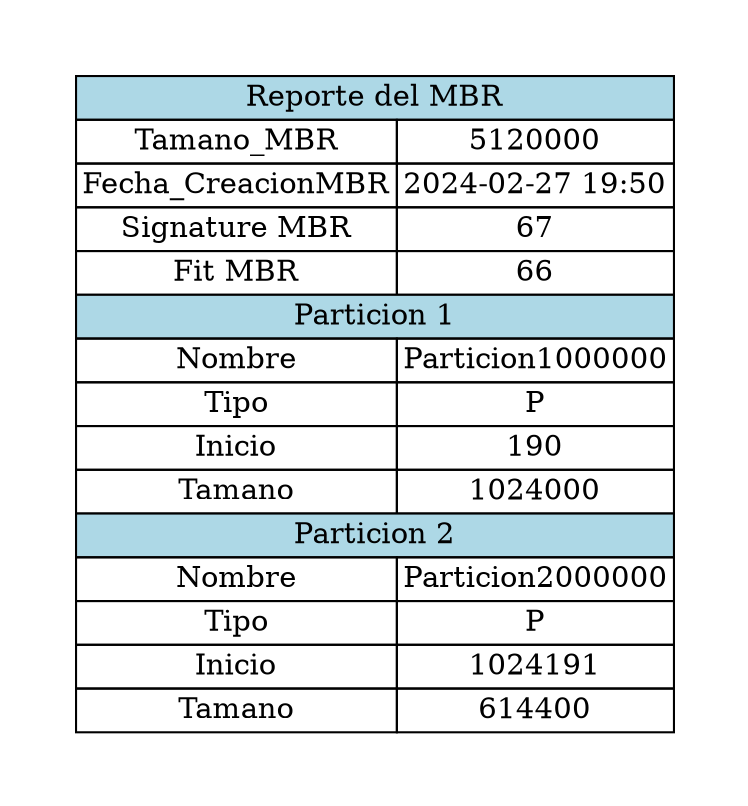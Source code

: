digraph { graph [pad="0.5", nodesep="0.5", ranksep="2", splines="ortho"];node [shape=plain]rankdir=LR;Foo [label=<<table border="0" cellborder="1" cellspacing="0"><tr><td colspan="2" bgcolor="lightblue">Reporte del MBR</td></tr><tr><td>Tamano_MBR</td><td>5120000</td></tr><tr><td>Fecha_CreacionMBR</td><td>2024-02-27 19:50</td></tr><tr><td>Signature MBR</td><td>67</td></tr><tr><td>Fit MBR</td><td>66</td></tr><tr><td colspan="2" bgcolor="lightblue">Particion 1</td></tr><tr><td>Nombre</td><td>Particion1000000</td></tr><tr><td>Tipo</td><td>P</td></tr><tr><td>Inicio</td><td>190</td></tr><tr><td>Tamano</td><td>1024000</td></tr><tr><td colspan="2" bgcolor="lightblue">Particion 2</td></tr><tr><td>Nombre</td><td>Particion2000000</td></tr><tr><td>Tipo</td><td>P</td></tr><tr><td>Inicio</td><td>1024191</td></tr><tr><td>Tamano</td><td>614400</td></tr></table>>];}